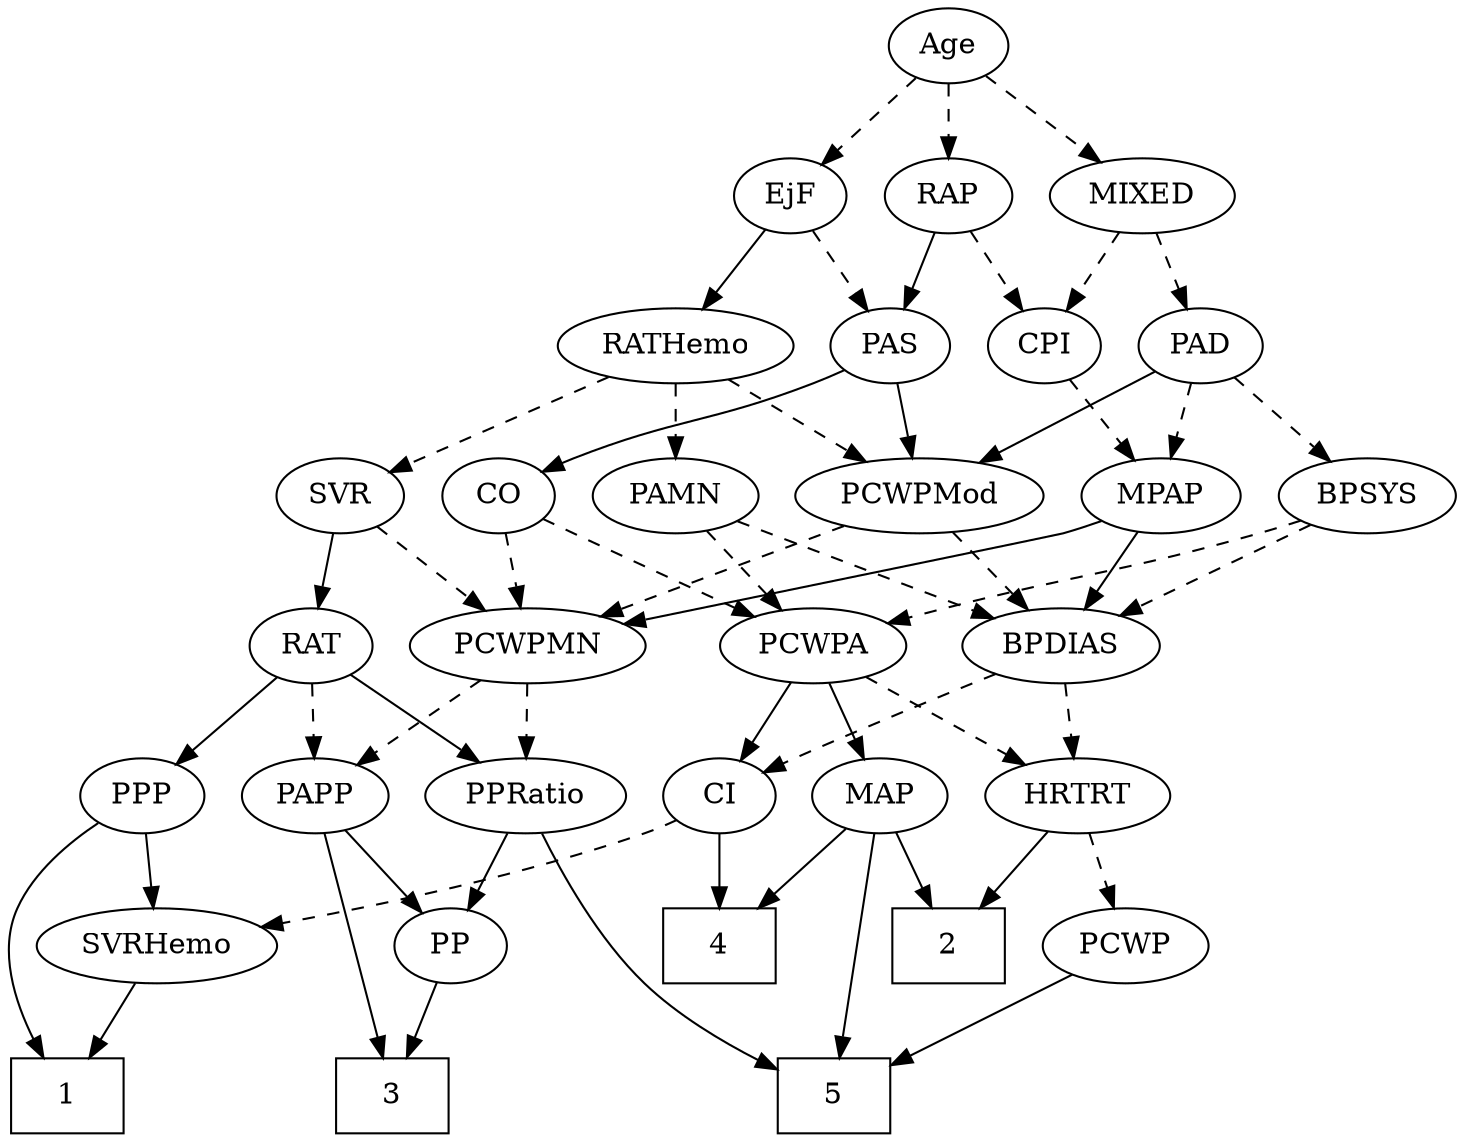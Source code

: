 strict digraph {
	graph [bb="0,0,564.7,540"];
	node [label="\N"];
	1	[height=0.5,
		pos="27,18",
		shape=box,
		width=0.75];
	2	[height=0.5,
		pos="425,90",
		shape=box,
		width=0.75];
	3	[height=0.5,
		pos="171,18",
		shape=box,
		width=0.75];
	4	[height=0.5,
		pos="315,90",
		shape=box,
		width=0.75];
	5	[height=0.5,
		pos="370,18",
		shape=box,
		width=0.75];
	Age	[height=0.5,
		pos="293,522",
		width=0.75];
	EjF	[height=0.5,
		pos="220,450",
		width=0.75];
	Age -> EjF	[pos="e,234.75,465.14 278.23,506.83 267.84,496.87 253.76,483.37 242.04,472.14",
		style=dashed];
	RAP	[height=0.5,
		pos="293,450",
		width=0.77632];
	Age -> RAP	[pos="e,293,468.1 293,503.7 293,495.98 293,486.71 293,478.11",
		style=dashed];
	MIXED	[height=0.5,
		pos="379,450",
		width=1.1193];
	Age -> MIXED	[pos="e,360.38,466.16 309.58,507.5 321.74,497.61 338.5,483.96 352.51,472.56",
		style=dashed];
	PAS	[height=0.5,
		pos="263,378",
		width=0.75];
	EjF -> PAS	[pos="e,253.28,394.82 229.76,433.12 235.15,424.34 241.95,413.26 248,403.42",
		style=dashed];
	RATHemo	[height=0.5,
		pos="169,378",
		width=1.3721];
	EjF -> RATHemo	[pos="e,181,395.47 208.68,433.46 202.33,424.74 194.25,413.65 187.04,403.76",
		style=solid];
	RAP -> PAS	[pos="e,270.06,395.47 285.89,432.41 282.34,424.13 277.97,413.92 274,404.66",
		style=solid];
	CPI	[height=0.5,
		pos="335,378",
		width=0.75];
	RAP -> CPI	[pos="e,325.31,395.15 302.74,432.76 307.88,424.19 314.3,413.49 320.06,403.9",
		style=dashed];
	PAD	[height=0.5,
		pos="409,378",
		width=0.79437];
	MIXED -> PAD	[pos="e,401.8,395.79 386.26,432.05 389.73,423.97 393.95,414.12 397.81,405.11",
		style=dashed];
	MIXED -> CPI	[pos="e,345.05,394.99 368.57,432.41 363.18,423.83 356.49,413.19 350.51,403.67",
		style=dashed];
	MPAP	[height=0.5,
		pos="346,306",
		width=0.97491];
	PCWPMN	[height=0.5,
		pos="186,234",
		width=1.3902];
	MPAP -> PCWPMN	[pos="e,216.42,248.31 319.94,293.6 294.37,282.41 255.04,265.2 225.6,252.33",
		style=solid];
	BPDIAS	[height=0.5,
		pos="339,234",
		width=1.1735];
	MPAP -> BPDIAS	[pos="e,340.71,252.1 344.27,287.7 343.5,279.98 342.57,270.71 341.71,262.11",
		style=solid];
	BPSYS	[height=0.5,
		pos="527,306",
		width=1.0471];
	PCWPA	[height=0.5,
		pos="441,234",
		width=1.1555];
	BPSYS -> PCWPA	[pos="e,459.81,250.31 508.76,290.15 496.84,280.45 481.06,267.61 467.73,256.76",
		style=dashed];
	BPSYS -> BPDIAS	[pos="e,369.87,246.5 498.04,294.22 466.31,282.4 415.19,263.37 379.5,250.08",
		style=dashed];
	PAD -> MPAP	[pos="e,360.08,322.64 395.33,361.81 387.02,352.58 376.25,340.61 366.9,330.22",
		style=dashed];
	PAD -> BPSYS	[pos="e,504.05,320.61 429.02,365.13 447.2,354.34 474.32,338.25 495.42,325.73",
		style=dashed];
	PCWPMod	[height=0.5,
		pos="169,306",
		width=1.4443];
	PAD -> PCWPMod	[pos="e,208.02,318.01 386.75,366.29 381.64,364.04 376.19,361.81 371,360 309.93,338.72 292.49,340.68 230,324 226,322.93 221.85,321.81 217.69,\
320.67",
		style=solid];
	CO	[height=0.5,
		pos="266,306",
		width=0.75];
	CO -> PCWPA	[pos="e,409.81,246.11 287.2,294.66 292.03,292.39 297.17,290.06 302,288 334.73,274.06 372.49,259.77 400.38,249.55",
		style=dashed];
	CO -> PCWPMN	[pos="e,204.29,251.01 250.19,291.17 239.26,281.6 224.46,268.65 211.82,257.6",
		style=dashed];
	PAS -> CO	[pos="e,265.27,324.1 263.74,359.7 264.07,351.98 264.47,342.71 264.84,334.11",
		style=solid];
	PAS -> PCWPMod	[pos="e,189.88,322.55 245.32,363.83 232.04,353.94 213.55,340.18 198.1,328.67",
		style=solid];
	PAMN	[height=0.5,
		pos="435,306",
		width=1.011];
	PAMN -> PCWPA	[pos="e,439.53,252.1 436.48,287.7 437.14,279.98 437.94,270.71 438.68,262.11",
		style=dashed];
	PAMN -> BPDIAS	[pos="e,359.53,249.97 415.11,290.5 401.39,280.49 382.95,267.05 367.65,255.89",
		style=dashed];
	RATHemo -> PAMN	[pos="e,407.61,318.06 205.72,365.83 212.76,363.8 220.09,361.77 227,360 298.86,341.56 318.89,345.16 390,324 392.61,323.22 395.29,322.37 \
397.97,321.47",
		style=dashed];
	SVR	[height=0.5,
		pos="71,306",
		width=0.77632];
	RATHemo -> SVR	[pos="e,89.078,319.91 147.25,361.46 132.5,350.93 112.92,336.94 97.296,325.78",
		style=dashed];
	RATHemo -> PCWPMod	[pos="e,169,324.1 169,359.7 169,351.98 169,342.71 169,334.11",
		style=dashed];
	CPI -> MPAP	[pos="e,343.29,324.28 337.66,360.05 338.87,352.35 340.34,343.03 341.7,334.36",
		style=dashed];
	RAT	[height=0.5,
		pos="90,234",
		width=0.75827];
	PPP	[height=0.5,
		pos="64,162",
		width=0.75];
	RAT -> PPP	[pos="e,70.298,179.96 83.838,216.41 80.839,208.34 77.16,198.43 73.789,189.35",
		style=solid];
	PPRatio	[height=0.5,
		pos="230,162",
		width=1.1013];
	RAT -> PPRatio	[pos="e,204.25,175.88 111.26,222.37 133.47,211.26 168.68,193.66 194.99,180.5",
		style=solid];
	PAPP	[height=0.5,
		pos="141,162",
		width=0.88464];
	RAT -> PAPP	[pos="e,129.36,178.98 101.32,217.46 107.76,208.62 115.98,197.34 123.27,187.34",
		style=dashed];
	SVR -> RAT	[pos="e,85.443,251.79 75.599,288.05 77.746,280.14 80.353,270.54 82.756,261.69",
		style=solid];
	SVR -> PCWPMN	[pos="e,161.7,249.79 90.769,292.97 107.89,282.55 132.99,267.27 153.13,255.01",
		style=dashed];
	PCWPMod -> PCWPMN	[pos="e,181.8,252.28 173.12,288.05 175.01,280.26 177.3,270.82 179.42,262.08",
		style=dashed];
	PCWPMod -> BPDIAS	[pos="e,309.59,247.11 201.38,291.67 229.54,280.07 270.41,263.24 300.3,250.94",
		style=dashed];
	MAP	[height=0.5,
		pos="391,162",
		width=0.84854];
	PCWPA -> MAP	[pos="e,402.42,178.99 429.15,216.41 422.96,207.74 415.27,196.97 408.41,187.38",
		style=solid];
	CI	[height=0.5,
		pos="315,162",
		width=0.75];
	PCWPA -> CI	[pos="e,335.37,174.32 416.41,219.34 395.73,207.85 366.12,191.4 344.23,179.24",
		style=solid];
	HRTRT	[height=0.5,
		pos="479,162",
		width=1.1013];
	PCWPA -> HRTRT	[pos="e,469.8,179.96 450.01,216.41 454.48,208.16 460,198.01 465.01,188.78",
		style=dashed];
	PCWPMN -> PPRatio	[pos="e,219.45,179.79 196.65,216.05 201.84,207.8 208.19,197.7 213.95,188.54",
		style=dashed];
	PCWPMN -> PAPP	[pos="e,151.59,179.47 175.34,216.41 169.9,207.95 163.17,197.49 157.12,188.08",
		style=dashed];
	SVRHemo	[height=0.5,
		pos="66,90",
		width=1.3902];
	SVRHemo -> 1	[pos="e,36.625,36.275 56.559,72.055 52.075,64.007 46.614,54.205 41.612,45.226",
		style=solid];
	BPDIAS -> CI	[pos="e,320.76,179.79 333.19,216.05 330.45,208.06 327.11,198.33 324.05,189.4",
		style=dashed];
	BPDIAS -> HRTRT	[pos="e,453.26,175.87 365.33,219.83 387.67,208.67 419.88,192.56 444.31,180.34",
		style=dashed];
	MAP -> 2	[pos="e,416.53,108.45 399.06,144.41 402.96,136.37 407.75,126.51 412.14,117.47",
		style=solid];
	MAP -> 4	[pos="e,333.68,108.2 375.25,146.5 365.43,137.45 352.55,125.59 341.22,115.15",
		style=solid];
	MAP -> 5	[pos="e,372.54,36.189 388.47,143.87 384.89,119.67 378.31,75.211 374.05,46.393",
		style=solid];
	PP	[height=0.5,
		pos="199,90",
		width=0.75];
	PP -> 3	[pos="e,177.98,36.447 192.36,72.411 189.18,64.454 185.29,54.722 181.7,45.756",
		style=solid];
	PPP -> 1	[pos="e,16.917,36.333 44.716,149.3 31.363,139.97 14.664,125.59 7,108 -1.6993,88.032 4.7208,63.832 12.526,45.71",
		style=solid];
	PPP -> SVRHemo	[pos="e,65.511,108.1 64.494,143.7 64.715,135.98 64.98,126.71 65.225,118.11",
		style=solid];
	PPRatio -> 5	[pos="e,342.72,30.118 236.05,144.2 243.67,124.91 258.3,93.204 279,72 294.44,56.18 315.6,43.48 333.63,34.482",
		style=solid];
	PPRatio -> PP	[pos="e,206.44,107.79 222.5,144.05 218.92,135.97 214.55,126.12 210.56,117.11",
		style=solid];
	PCWP	[height=0.5,
		pos="505,90",
		width=0.97491];
	PCWP -> 5	[pos="e,397.3,33.157 481.18,76.647 460.46,65.905 430.13,50.177 406.38,37.861",
		style=solid];
	CI -> 4	[pos="e,315,108.1 315,143.7 315,135.98 315,126.71 315,118.11",
		style=solid];
	CI -> SVRHemo	[pos="e,109.17,99.13 294.35,150.4 289.4,148.1 284.08,145.81 279,144 225.72,125 162.62,110.22 118.99,101.15",
		style=dashed];
	PAPP -> 3	[pos="e,167.37,36.189 144.62,143.87 149.75,119.56 159.21,74.819 165.29,46.013",
		style=solid];
	PAPP -> PP	[pos="e,186.56,106.01 153.87,145.46 161.56,136.18 171.47,124.23 180.04,113.88",
		style=solid];
	HRTRT -> 2	[pos="e,438.21,108.12 466.48,144.76 459.92,136.27 451.75,125.68 444.4,116.15",
		style=solid];
	HRTRT -> PCWP	[pos="e,498.76,107.79 485.29,144.05 488.26,136.06 491.88,126.33 495.19,117.4",
		style=dashed];
}
